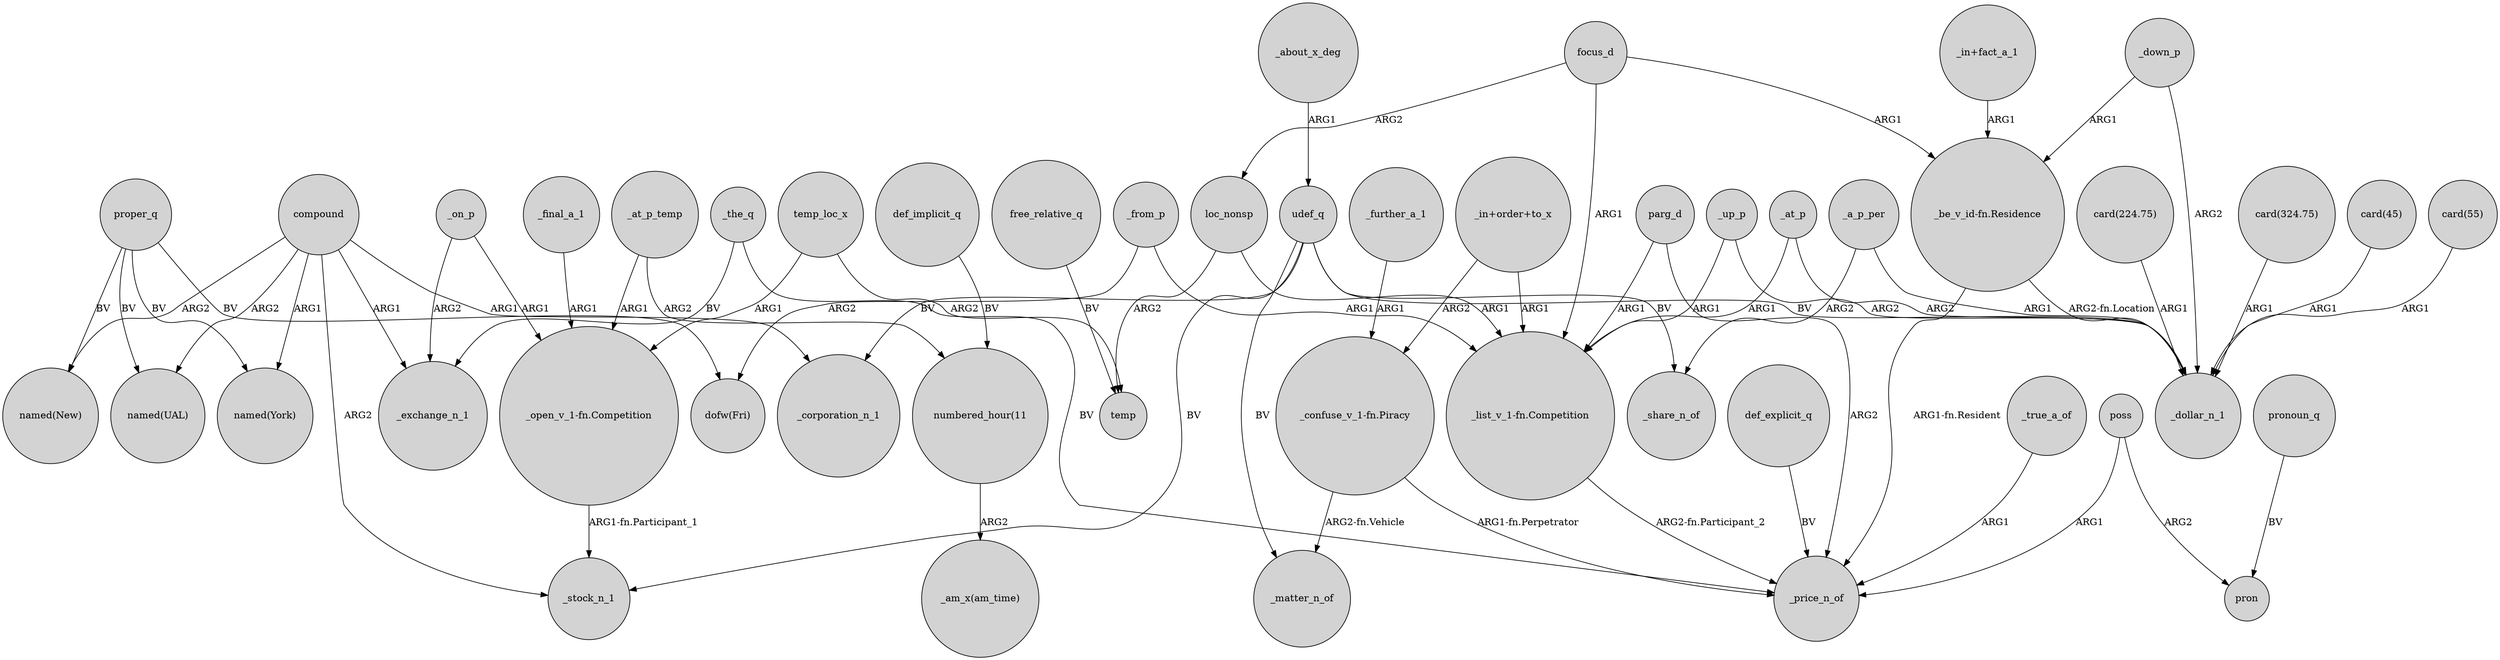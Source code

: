 digraph {
	node [shape=circle style=filled]
	"card(224.75)" -> _dollar_n_1 [label=ARG1]
	"card(324.75)" -> _dollar_n_1 [label=ARG1]
	proper_q -> "dofw(Fri)" [label=BV]
	"_confuse_v_1-fn.Piracy" -> _matter_n_of [label="ARG2-fn.Vehicle"]
	compound -> "named(New)" [label=ARG2]
	"card(45)" -> _dollar_n_1 [label=ARG1]
	"_be_v_id-fn.Residence" -> _price_n_of [label="ARG1-fn.Resident"]
	proper_q -> "named(New)" [label=BV]
	def_implicit_q -> "numbered_hour(11":"08)" [label=BV]
	focus_d -> "_list_v_1-fn.Competition" [label=ARG1]
	_on_p -> "_open_v_1-fn.Competition" [label=ARG1]
	"_confuse_v_1-fn.Piracy" -> _price_n_of [label="ARG1-fn.Perpetrator"]
	temp_loc_x -> temp [label=ARG2]
	_true_a_of -> _price_n_of [label=ARG1]
	"_in+fact_a_1" -> "_be_v_id-fn.Residence" [label=ARG1]
	"_list_v_1-fn.Competition" -> _price_n_of [label="ARG2-fn.Participant_2"]
	focus_d -> loc_nonsp [label=ARG2]
	_on_p -> _exchange_n_1 [label=ARG2]
	loc_nonsp -> temp [label=ARG2]
	compound -> _exchange_n_1 [label=ARG1]
	proper_q -> "named(York)" [label=BV]
	loc_nonsp -> "_list_v_1-fn.Competition" [label=ARG1]
	_about_x_deg -> udef_q [label=ARG1]
	proper_q -> "named(UAL)" [label=BV]
	"_in+order+to_x" -> "_confuse_v_1-fn.Piracy" [label=ARG2]
	_up_p -> _dollar_n_1 [label=ARG2]
	pronoun_q -> pron [label=BV]
	poss -> _price_n_of [label=ARG1]
	poss -> pron [label=ARG2]
	_at_p_temp -> "numbered_hour(11":"08)" [label=ARG2]
	_at_p -> _dollar_n_1 [label=ARG2]
	parg_d -> "_list_v_1-fn.Competition" [label=ARG1]
	udef_q -> _stock_n_1 [label=BV]
	_up_p -> "_list_v_1-fn.Competition" [label=ARG1]
	_a_p_per -> _share_n_of [label=ARG2]
	_at_p -> "_list_v_1-fn.Competition" [label=ARG1]
	udef_q -> _share_n_of [label=BV]
	compound -> _stock_n_1 [label=ARG2]
	_down_p -> "_be_v_id-fn.Residence" [label=ARG1]
	_at_p_temp -> "_open_v_1-fn.Competition" [label=ARG1]
	udef_q -> _matter_n_of [label=BV]
	udef_q -> _dollar_n_1 [label=BV]
	_down_p -> _dollar_n_1 [label=ARG2]
	_a_p_per -> _dollar_n_1 [label=ARG1]
	_further_a_1 -> "_confuse_v_1-fn.Piracy" [label=ARG1]
	compound -> "named(UAL)" [label=ARG2]
	free_relative_q -> temp [label=BV]
	udef_q -> _corporation_n_1 [label=BV]
	_from_p -> "_list_v_1-fn.Competition" [label=ARG1]
	"card(55)" -> _dollar_n_1 [label=ARG1]
	"numbered_hour(11":"08)" -> "_am_x(am_time)" [label=ARG2]
	"_in+order+to_x" -> "_list_v_1-fn.Competition" [label=ARG1]
	temp_loc_x -> "_open_v_1-fn.Competition" [label=ARG1]
	_final_a_1 -> "_open_v_1-fn.Competition" [label=ARG1]
	parg_d -> _price_n_of [label=ARG2]
	compound -> "named(York)" [label=ARG1]
	"_be_v_id-fn.Residence" -> _dollar_n_1 [label="ARG2-fn.Location"]
	_the_q -> _exchange_n_1 [label=BV]
	_the_q -> _price_n_of [label=BV]
	compound -> _corporation_n_1 [label=ARG1]
	"_open_v_1-fn.Competition" -> _stock_n_1 [label="ARG1-fn.Participant_1"]
	_from_p -> "dofw(Fri)" [label=ARG2]
	def_explicit_q -> _price_n_of [label=BV]
	focus_d -> "_be_v_id-fn.Residence" [label=ARG1]
}
